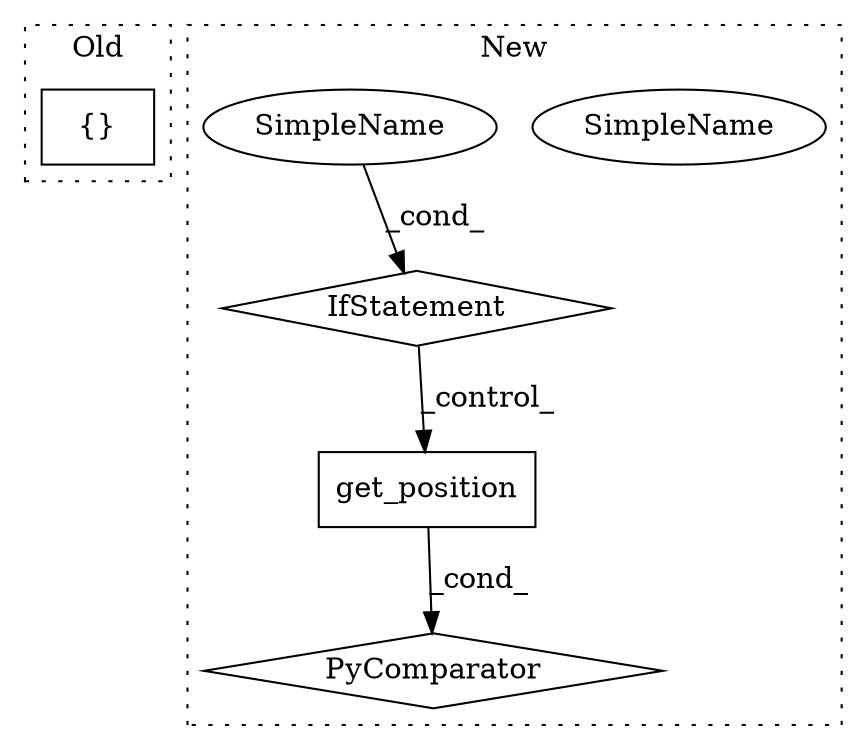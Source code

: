 digraph G {
subgraph cluster0 {
1 [label="{}" a="4" s="9829" l="2" shape="box"];
label = "Old";
style="dotted";
}
subgraph cluster1 {
2 [label="get_position" a="32" s="10570,10592" l="13,1" shape="box"];
3 [label="PyComparator" a="113" s="10661" l="24" shape="diamond"];
4 [label="SimpleName" a="42" s="10680" l="5" shape="ellipse"];
5 [label="IfStatement" a="25" s="10661" l="24" shape="diamond"];
6 [label="SimpleName" a="42" s="10680" l="5" shape="ellipse"];
label = "New";
style="dotted";
}
2 -> 3 [label="_cond_"];
5 -> 2 [label="_control_"];
6 -> 5 [label="_cond_"];
}